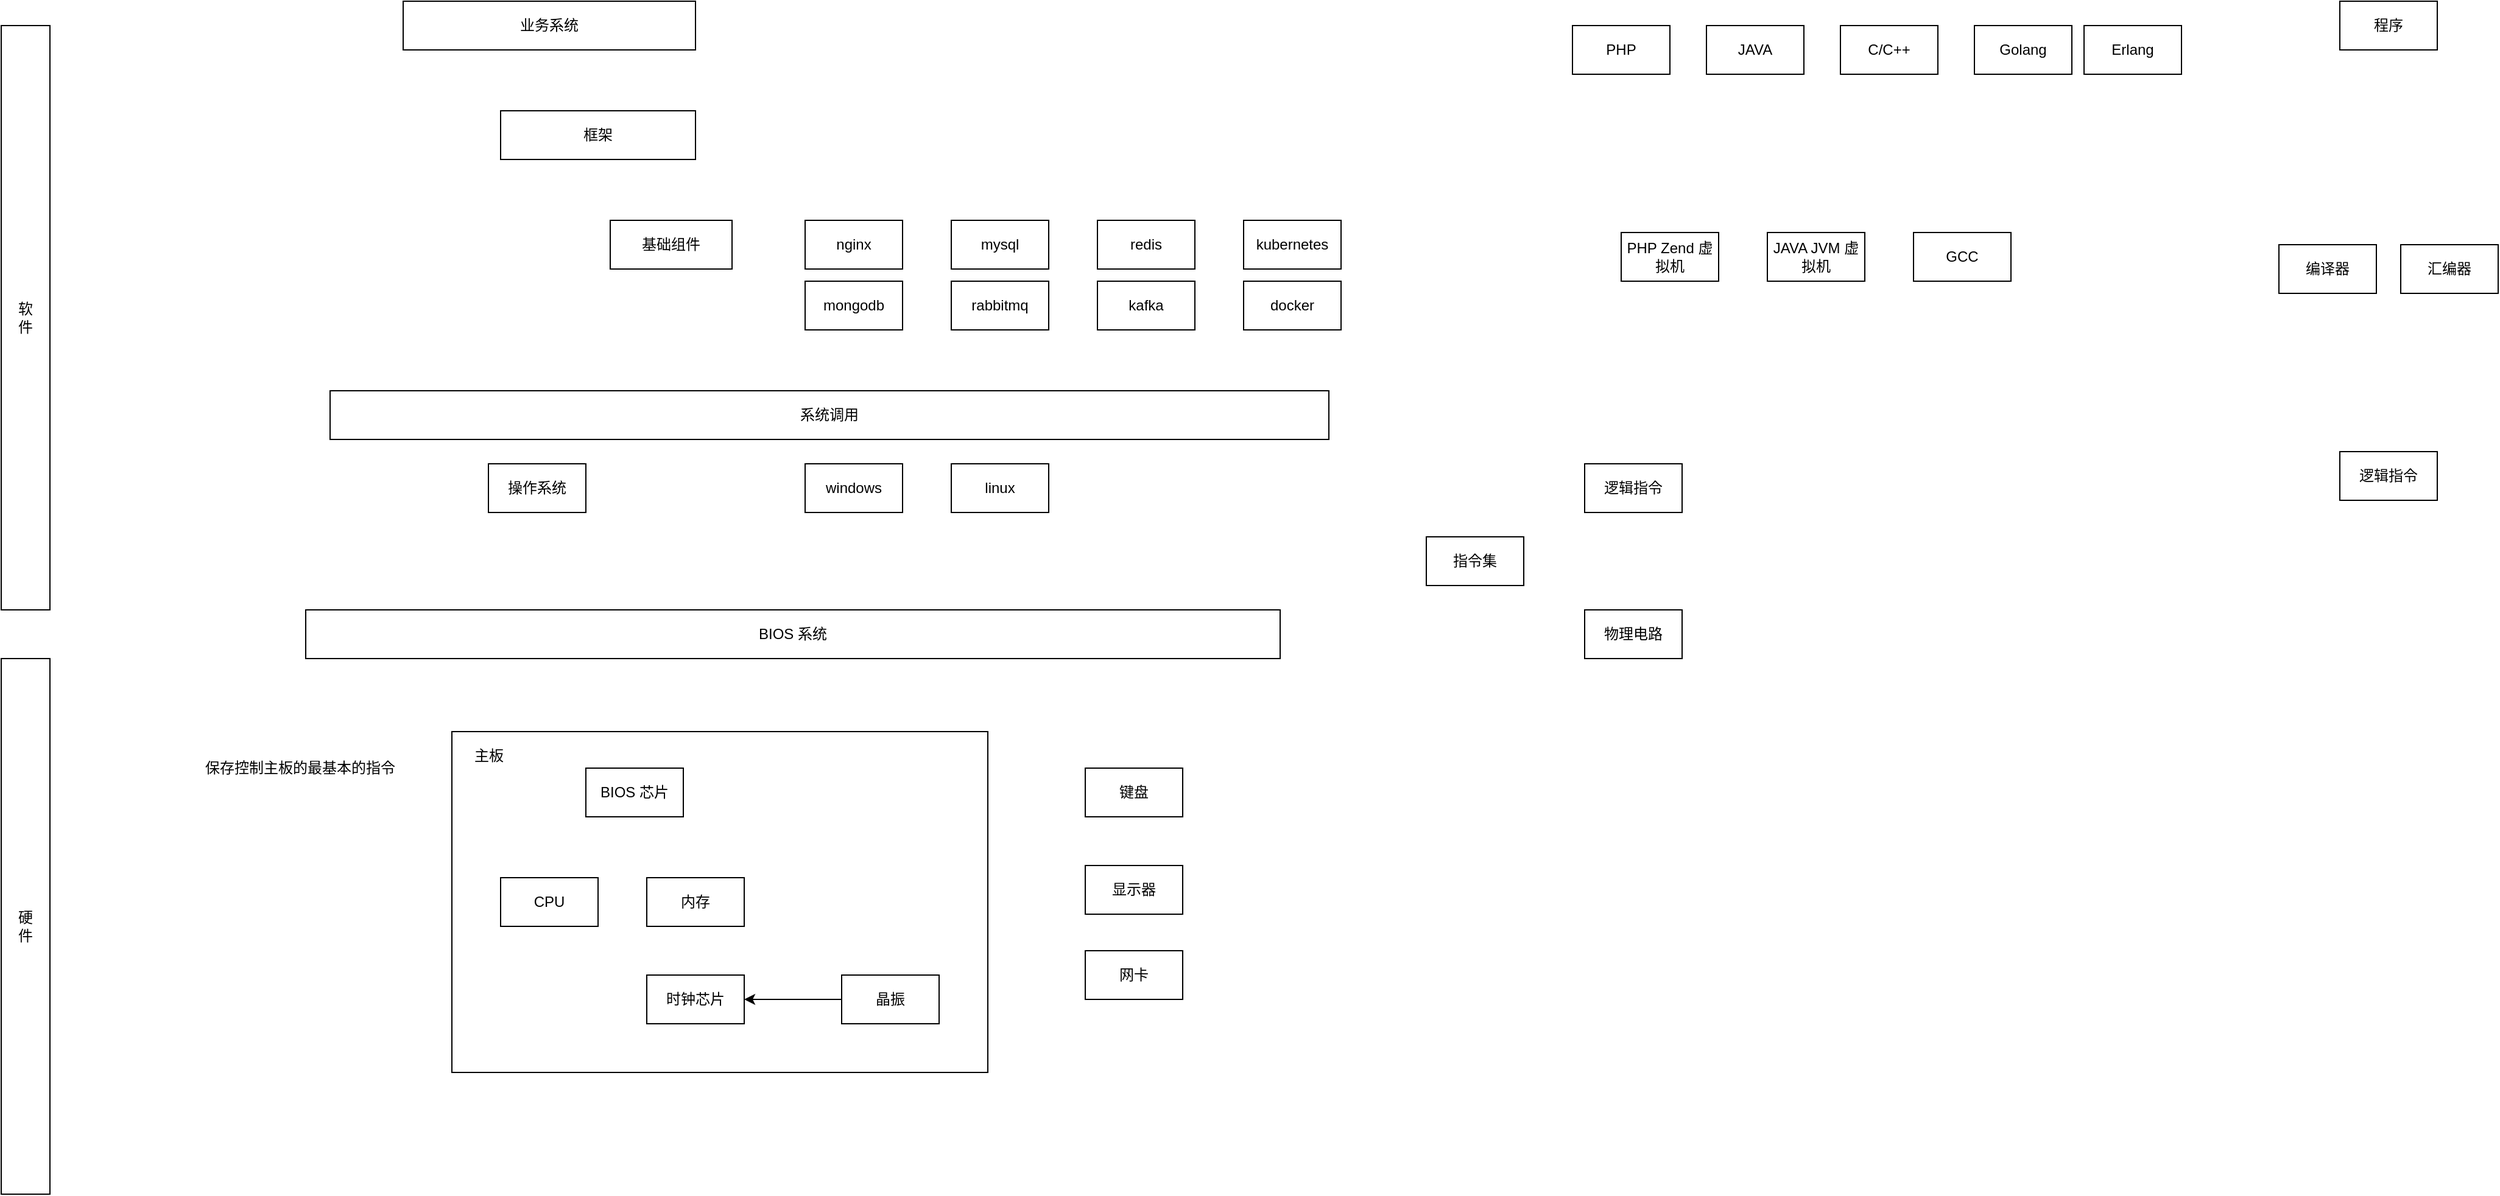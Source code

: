 <mxfile version="17.4.2" type="device"><diagram id="fnzESjLoa1fi5cjiJ0Zm" name="第 1 页"><mxGraphModel dx="1408" dy="843" grid="1" gridSize="10" guides="0" tooltips="1" connect="1" arrows="0" fold="1" page="1" pageScale="1" pageWidth="827" pageHeight="1169" math="0" shadow="0"><root><mxCell id="0"/><mxCell id="1" parent="0"/><mxCell id="gojvoIdLYpREcUAdsSGe-1" value="PHP" style="rounded=0;whiteSpace=wrap;html=1;fillColor=none;" parent="1" vertex="1"><mxGeometry x="1370" y="80" width="80" height="40" as="geometry"/></mxCell><mxCell id="gojvoIdLYpREcUAdsSGe-2" value="Golang" style="rounded=0;whiteSpace=wrap;html=1;fillColor=none;" parent="1" vertex="1"><mxGeometry x="1700" y="80" width="80" height="40" as="geometry"/></mxCell><mxCell id="gojvoIdLYpREcUAdsSGe-3" value="C/C++" style="rounded=0;whiteSpace=wrap;html=1;fillColor=none;" parent="1" vertex="1"><mxGeometry x="1590" y="80" width="80" height="40" as="geometry"/></mxCell><mxCell id="gojvoIdLYpREcUAdsSGe-4" value="业务系统" style="rounded=0;whiteSpace=wrap;html=1;fillColor=none;" parent="1" vertex="1"><mxGeometry x="410" y="60" width="240" height="40" as="geometry"/></mxCell><mxCell id="gojvoIdLYpREcUAdsSGe-5" value="nginx" style="rounded=0;whiteSpace=wrap;html=1;fillColor=none;" parent="1" vertex="1"><mxGeometry x="740" y="240" width="80" height="40" as="geometry"/></mxCell><mxCell id="gojvoIdLYpREcUAdsSGe-6" value="mysql" style="rounded=0;whiteSpace=wrap;html=1;fillColor=none;" parent="1" vertex="1"><mxGeometry x="860" y="240" width="80" height="40" as="geometry"/></mxCell><mxCell id="gojvoIdLYpREcUAdsSGe-7" value="redis" style="rounded=0;whiteSpace=wrap;html=1;fillColor=none;" parent="1" vertex="1"><mxGeometry x="980" y="240" width="80" height="40" as="geometry"/></mxCell><mxCell id="gojvoIdLYpREcUAdsSGe-8" value="kafka" style="rounded=0;whiteSpace=wrap;html=1;fillColor=none;" parent="1" vertex="1"><mxGeometry x="980" y="290" width="80" height="40" as="geometry"/></mxCell><mxCell id="gojvoIdLYpREcUAdsSGe-9" value="rabbitmq" style="rounded=0;whiteSpace=wrap;html=1;fillColor=none;" parent="1" vertex="1"><mxGeometry x="860" y="290" width="80" height="40" as="geometry"/></mxCell><mxCell id="gojvoIdLYpREcUAdsSGe-10" value="mongodb" style="rounded=0;whiteSpace=wrap;html=1;fillColor=none;" parent="1" vertex="1"><mxGeometry x="740" y="290" width="80" height="40" as="geometry"/></mxCell><mxCell id="gojvoIdLYpREcUAdsSGe-12" value="基础组件" style="rounded=0;whiteSpace=wrap;html=1;fillColor=none;" parent="1" vertex="1"><mxGeometry x="580" y="240" width="100" height="40" as="geometry"/></mxCell><mxCell id="gojvoIdLYpREcUAdsSGe-13" value="操作系统" style="rounded=0;whiteSpace=wrap;html=1;fillColor=none;" parent="1" vertex="1"><mxGeometry x="480" y="440" width="80" height="40" as="geometry"/></mxCell><mxCell id="gojvoIdLYpREcUAdsSGe-14" value="linux" style="rounded=0;whiteSpace=wrap;html=1;fillColor=none;" parent="1" vertex="1"><mxGeometry x="860" y="440" width="80" height="40" as="geometry"/></mxCell><mxCell id="gojvoIdLYpREcUAdsSGe-15" value="BIOS 系统" style="rounded=0;whiteSpace=wrap;html=1;fillColor=none;" parent="1" vertex="1"><mxGeometry x="330" y="560" width="800" height="40" as="geometry"/></mxCell><mxCell id="gojvoIdLYpREcUAdsSGe-16" value="" style="rounded=0;whiteSpace=wrap;html=1;fillColor=none;" parent="1" vertex="1"><mxGeometry x="450" y="660" width="440" height="280" as="geometry"/></mxCell><mxCell id="gojvoIdLYpREcUAdsSGe-17" value="CPU" style="rounded=0;whiteSpace=wrap;html=1;fillColor=none;" parent="1" vertex="1"><mxGeometry x="490" y="780" width="80" height="40" as="geometry"/></mxCell><mxCell id="gojvoIdLYpREcUAdsSGe-18" value="系统调用" style="rounded=0;whiteSpace=wrap;html=1;fillColor=none;" parent="1" vertex="1"><mxGeometry x="350" y="380" width="820" height="40" as="geometry"/></mxCell><mxCell id="gojvoIdLYpREcUAdsSGe-21" value="键盘" style="rounded=0;whiteSpace=wrap;html=1;fillColor=none;" parent="1" vertex="1"><mxGeometry x="970" y="690" width="80" height="40" as="geometry"/></mxCell><mxCell id="gojvoIdLYpREcUAdsSGe-22" value="显示器" style="rounded=0;whiteSpace=wrap;html=1;fillColor=none;" parent="1" vertex="1"><mxGeometry x="970" y="770" width="80" height="40" as="geometry"/></mxCell><mxCell id="gojvoIdLYpREcUAdsSGe-23" style="edgeStyle=orthogonalEdgeStyle;rounded=0;orthogonalLoop=1;jettySize=auto;html=1;exitX=0.5;exitY=1;exitDx=0;exitDy=0;" parent="1" source="gojvoIdLYpREcUAdsSGe-22" target="gojvoIdLYpREcUAdsSGe-22" edge="1"><mxGeometry relative="1" as="geometry"/></mxCell><mxCell id="gojvoIdLYpREcUAdsSGe-24" value="Erlang" style="rounded=0;whiteSpace=wrap;html=1;fillColor=none;" parent="1" vertex="1"><mxGeometry x="1790" y="80" width="80" height="40" as="geometry"/></mxCell><mxCell id="gojvoIdLYpREcUAdsSGe-25" value="框架" style="rounded=0;whiteSpace=wrap;html=1;fillColor=none;" parent="1" vertex="1"><mxGeometry x="490" y="150" width="160" height="40" as="geometry"/></mxCell><mxCell id="gojvoIdLYpREcUAdsSGe-26" value="JAVA" style="rounded=0;whiteSpace=wrap;html=1;fillColor=none;" parent="1" vertex="1"><mxGeometry x="1480" y="80" width="80" height="40" as="geometry"/></mxCell><mxCell id="gojvoIdLYpREcUAdsSGe-27" value="编译器" style="rounded=0;whiteSpace=wrap;html=1;fillColor=none;" parent="1" vertex="1"><mxGeometry x="1950" y="260" width="80" height="40" as="geometry"/></mxCell><mxCell id="gojvoIdLYpREcUAdsSGe-28" value="汇编器" style="rounded=0;whiteSpace=wrap;html=1;fillColor=none;" parent="1" vertex="1"><mxGeometry x="2050" y="260" width="80" height="40" as="geometry"/></mxCell><mxCell id="gojvoIdLYpREcUAdsSGe-29" value="程序" style="rounded=0;whiteSpace=wrap;html=1;fillColor=none;" parent="1" vertex="1"><mxGeometry x="2000" y="60" width="80" height="40" as="geometry"/></mxCell><mxCell id="gojvoIdLYpREcUAdsSGe-31" value="windows" style="rounded=0;whiteSpace=wrap;html=1;fillColor=none;" parent="1" vertex="1"><mxGeometry x="740" y="440" width="80" height="40" as="geometry"/></mxCell><mxCell id="gojvoIdLYpREcUAdsSGe-35" value="逻辑指令" style="rounded=0;whiteSpace=wrap;html=1;fillColor=none;" parent="1" vertex="1"><mxGeometry x="2000" y="430" width="80" height="40" as="geometry"/></mxCell><mxCell id="gojvoIdLYpREcUAdsSGe-36" value="指令集" style="rounded=0;whiteSpace=wrap;html=1;fillColor=none;" parent="1" vertex="1"><mxGeometry x="1250" y="500" width="80" height="40" as="geometry"/></mxCell><mxCell id="gojvoIdLYpREcUAdsSGe-38" value="逻辑指令" style="rounded=0;whiteSpace=wrap;html=1;fillColor=none;" parent="1" vertex="1"><mxGeometry x="1380" y="440" width="80" height="40" as="geometry"/></mxCell><mxCell id="gojvoIdLYpREcUAdsSGe-39" value="物理电路" style="rounded=0;whiteSpace=wrap;html=1;fillColor=none;" parent="1" vertex="1"><mxGeometry x="1380" y="560" width="80" height="40" as="geometry"/></mxCell><mxCell id="gojvoIdLYpREcUAdsSGe-41" value="软&lt;br&gt;件" style="rounded=0;whiteSpace=wrap;html=1;fillColor=none;" parent="1" vertex="1"><mxGeometry x="80" y="80" width="40" height="480" as="geometry"/></mxCell><mxCell id="gojvoIdLYpREcUAdsSGe-42" value="硬&lt;br&gt;件" style="rounded=0;whiteSpace=wrap;html=1;fillColor=none;" parent="1" vertex="1"><mxGeometry x="80" y="600" width="40" height="440" as="geometry"/></mxCell><mxCell id="gojvoIdLYpREcUAdsSGe-43" value="docker" style="rounded=0;whiteSpace=wrap;html=1;fillColor=none;" parent="1" vertex="1"><mxGeometry x="1100" y="290" width="80" height="40" as="geometry"/></mxCell><mxCell id="gojvoIdLYpREcUAdsSGe-44" value="PHP Zend 虚拟机" style="rounded=0;whiteSpace=wrap;html=1;fillColor=none;" parent="1" vertex="1"><mxGeometry x="1410" y="250" width="80" height="40" as="geometry"/></mxCell><mxCell id="gojvoIdLYpREcUAdsSGe-45" value="JAVA JVM 虚拟机" style="rounded=0;whiteSpace=wrap;html=1;fillColor=none;" parent="1" vertex="1"><mxGeometry x="1530" y="250" width="80" height="40" as="geometry"/></mxCell><mxCell id="gojvoIdLYpREcUAdsSGe-46" value="GCC" style="rounded=0;whiteSpace=wrap;html=1;fillColor=none;" parent="1" vertex="1"><mxGeometry x="1650" y="250" width="80" height="40" as="geometry"/></mxCell><mxCell id="gojvoIdLYpREcUAdsSGe-47" value="kubernetes" style="rounded=0;whiteSpace=wrap;html=1;fillColor=none;" parent="1" vertex="1"><mxGeometry x="1100" y="240" width="80" height="40" as="geometry"/></mxCell><mxCell id="gojvoIdLYpREcUAdsSGe-49" value="内存" style="rounded=0;whiteSpace=wrap;html=1;fillColor=none;" parent="1" vertex="1"><mxGeometry x="610" y="780" width="80" height="40" as="geometry"/></mxCell><mxCell id="eISjKrgSzU5IgvufJbGV-1" value="网卡" style="rounded=0;whiteSpace=wrap;html=1;fillColor=none;" vertex="1" parent="1"><mxGeometry x="970" y="840" width="80" height="40" as="geometry"/></mxCell><mxCell id="eISjKrgSzU5IgvufJbGV-2" value="&lt;span&gt;主板&lt;/span&gt;" style="text;html=1;align=center;verticalAlign=middle;resizable=0;points=[];autosize=1;strokeColor=none;fillColor=none;" vertex="1" parent="1"><mxGeometry x="460" y="670" width="40" height="20" as="geometry"/></mxCell><mxCell id="eISjKrgSzU5IgvufJbGV-3" value="BIOS 芯片" style="rounded=0;whiteSpace=wrap;html=1;fillColor=none;" vertex="1" parent="1"><mxGeometry x="560" y="690" width="80" height="40" as="geometry"/></mxCell><mxCell id="eISjKrgSzU5IgvufJbGV-6" value="时钟芯片" style="rounded=0;whiteSpace=wrap;html=1;fillColor=none;" vertex="1" parent="1"><mxGeometry x="610" y="860" width="80" height="40" as="geometry"/></mxCell><mxCell id="eISjKrgSzU5IgvufJbGV-7" value="晶振" style="rounded=0;whiteSpace=wrap;html=1;fillColor=none;" vertex="1" parent="1"><mxGeometry x="770" y="860" width="80" height="40" as="geometry"/></mxCell><mxCell id="eISjKrgSzU5IgvufJbGV-8" value="" style="endArrow=classic;html=1;rounded=0;" edge="1" parent="1" source="eISjKrgSzU5IgvufJbGV-7" target="eISjKrgSzU5IgvufJbGV-6"><mxGeometry width="50" height="50" relative="1" as="geometry"><mxPoint x="460" y="760" as="sourcePoint"/><mxPoint x="510" y="710" as="targetPoint"/></mxGeometry></mxCell><mxCell id="eISjKrgSzU5IgvufJbGV-9" value="保存控制主板的最基本的指令" style="text;html=1;align=center;verticalAlign=middle;resizable=0;points=[];autosize=1;strokeColor=none;fillColor=none;" vertex="1" parent="1"><mxGeometry x="240" y="680" width="170" height="20" as="geometry"/></mxCell></root></mxGraphModel></diagram></mxfile>